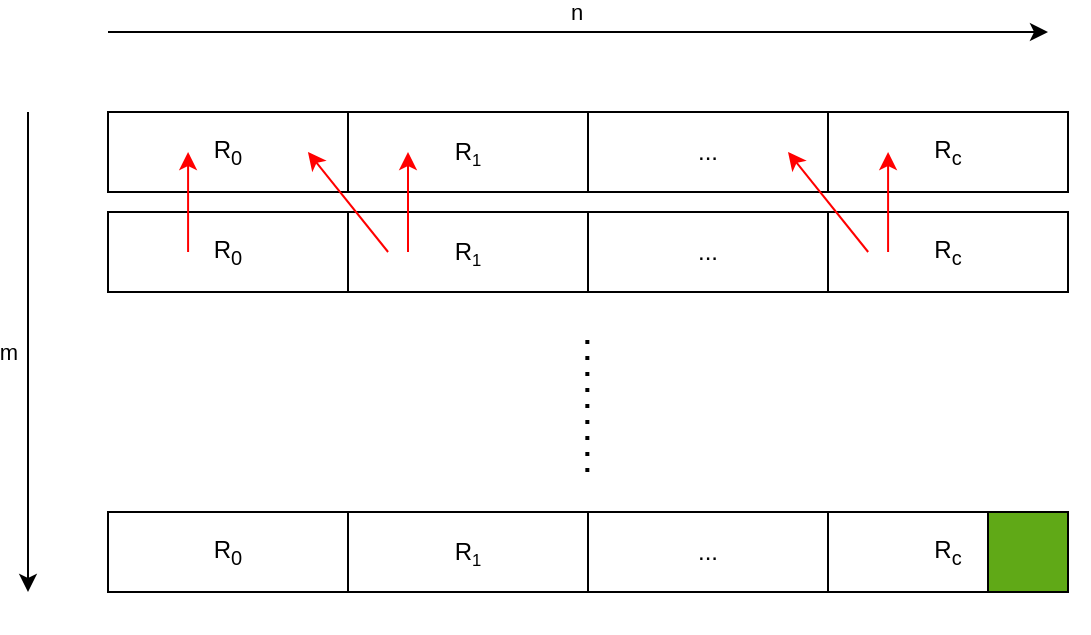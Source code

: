 <mxfile>
    <diagram id="nmQXaIzmKlsxJ4WLejNe" name="Page-1">
        <mxGraphModel dx="1002" dy="700" grid="0" gridSize="10" guides="1" tooltips="1" connect="1" arrows="1" fold="1" page="1" pageScale="1" pageWidth="850" pageHeight="1100" background="none" math="0" shadow="0">
            <root>
                <mxCell id="0"/>
                <mxCell id="1" parent="0"/>
                <mxCell id="11" value="" style="group" parent="1" vertex="1" connectable="0">
                    <mxGeometry x="240" y="290" width="480" height="40" as="geometry"/>
                </mxCell>
                <mxCell id="12" value="R&lt;sub&gt;0&lt;/sub&gt;" style="rounded=0;whiteSpace=wrap;html=1;" parent="11" vertex="1">
                    <mxGeometry width="120" height="40" as="geometry"/>
                </mxCell>
                <mxCell id="13" value="R&lt;span style=&quot;font-size: 10px;&quot;&gt;&lt;sub&gt;1&lt;/sub&gt;&lt;/span&gt;" style="rounded=0;whiteSpace=wrap;html=1;" parent="11" vertex="1">
                    <mxGeometry x="120" width="120" height="40" as="geometry"/>
                </mxCell>
                <mxCell id="14" value="..." style="rounded=0;whiteSpace=wrap;html=1;" parent="11" vertex="1">
                    <mxGeometry x="240" width="120" height="40" as="geometry"/>
                </mxCell>
                <mxCell id="15" value="R&lt;sub&gt;c&lt;/sub&gt;" style="rounded=0;whiteSpace=wrap;html=1;" parent="11" vertex="1">
                    <mxGeometry x="360" width="120" height="40" as="geometry"/>
                </mxCell>
                <mxCell id="16" value="" style="group" parent="1" vertex="1" connectable="0">
                    <mxGeometry x="240" y="440" width="490" height="60" as="geometry"/>
                </mxCell>
                <mxCell id="17" value="R&lt;sub&gt;0&lt;/sub&gt;" style="rounded=0;whiteSpace=wrap;html=1;" parent="16" vertex="1">
                    <mxGeometry width="120" height="40" as="geometry"/>
                </mxCell>
                <mxCell id="18" value="R&lt;span style=&quot;font-size: 10px;&quot;&gt;&lt;sub&gt;1&lt;/sub&gt;&lt;/span&gt;" style="rounded=0;whiteSpace=wrap;html=1;" parent="16" vertex="1">
                    <mxGeometry x="120" width="120" height="40" as="geometry"/>
                </mxCell>
                <mxCell id="19" value="..." style="rounded=0;whiteSpace=wrap;html=1;" parent="16" vertex="1">
                    <mxGeometry x="240" width="120" height="40" as="geometry"/>
                </mxCell>
                <mxCell id="21" value="" style="rounded=0;whiteSpace=wrap;html=1;fillColor=#60a917;fontColor=#ffffff;strokeColor=#2D7600;" parent="16" vertex="1">
                    <mxGeometry x="450" width="30" height="40" as="geometry"/>
                </mxCell>
                <mxCell id="20" value="R&lt;sub&gt;c&lt;/sub&gt;" style="rounded=0;whiteSpace=wrap;html=1;" parent="16" vertex="1">
                    <mxGeometry x="360" width="120" height="40" as="geometry"/>
                </mxCell>
                <mxCell id="22" value="" style="rounded=0;whiteSpace=wrap;html=1;fillColor=#60a917;fontColor=#ffffff;strokeColor=#000000;" parent="16" vertex="1">
                    <mxGeometry x="440" width="40" height="40" as="geometry"/>
                </mxCell>
                <mxCell id="3" value="" style="endArrow=classic;html=1;" parent="1" edge="1">
                    <mxGeometry width="50" height="50" relative="1" as="geometry">
                        <mxPoint x="200" y="240" as="sourcePoint"/>
                        <mxPoint x="200" y="480" as="targetPoint"/>
                    </mxGeometry>
                </mxCell>
                <mxCell id="4" value="m" style="edgeLabel;html=1;align=center;verticalAlign=middle;resizable=0;points=[];" parent="3" vertex="1" connectable="0">
                    <mxGeometry x="0.175" y="-2" relative="1" as="geometry">
                        <mxPoint x="-8" y="-21" as="offset"/>
                    </mxGeometry>
                </mxCell>
                <mxCell id="8" value="" style="endArrow=classic;html=1;" parent="1" edge="1">
                    <mxGeometry width="50" height="50" relative="1" as="geometry">
                        <mxPoint x="240" y="200" as="sourcePoint"/>
                        <mxPoint x="710" y="200" as="targetPoint"/>
                    </mxGeometry>
                </mxCell>
                <mxCell id="9" value="n" style="edgeLabel;html=1;align=center;verticalAlign=middle;resizable=0;points=[];" parent="8" vertex="1" connectable="0">
                    <mxGeometry x="-0.005" relative="1" as="geometry">
                        <mxPoint y="-10" as="offset"/>
                    </mxGeometry>
                </mxCell>
                <mxCell id="10" value="" style="group" parent="1" vertex="1" connectable="0">
                    <mxGeometry x="240" y="240" width="480" height="40" as="geometry"/>
                </mxCell>
                <mxCell id="2" value="R&lt;sub&gt;0&lt;/sub&gt;" style="rounded=0;whiteSpace=wrap;html=1;" parent="10" vertex="1">
                    <mxGeometry width="120" height="40" as="geometry"/>
                </mxCell>
                <mxCell id="5" value="R&lt;span style=&quot;font-size: 10px;&quot;&gt;&lt;sub&gt;1&lt;/sub&gt;&lt;/span&gt;" style="rounded=0;whiteSpace=wrap;html=1;" parent="10" vertex="1">
                    <mxGeometry x="120" width="120" height="40" as="geometry"/>
                </mxCell>
                <mxCell id="6" value="..." style="rounded=0;whiteSpace=wrap;html=1;" parent="10" vertex="1">
                    <mxGeometry x="240" width="120" height="40" as="geometry"/>
                </mxCell>
                <mxCell id="7" value="R&lt;sub&gt;c&lt;/sub&gt;" style="rounded=0;whiteSpace=wrap;html=1;" parent="10" vertex="1">
                    <mxGeometry x="360" width="120" height="40" as="geometry"/>
                </mxCell>
                <mxCell id="30" value="" style="endArrow=classic;html=1;fillColor=#a20025;strokeColor=#FF0000;entryX=0.833;entryY=0.5;entryDx=0;entryDy=0;entryPerimeter=0;exitX=0.167;exitY=0.5;exitDx=0;exitDy=0;exitPerimeter=0;" parent="10" edge="1">
                    <mxGeometry width="50" height="50" relative="1" as="geometry">
                        <mxPoint x="380.08" y="70" as="sourcePoint"/>
                        <mxPoint x="340" y="20" as="targetPoint"/>
                    </mxGeometry>
                </mxCell>
                <mxCell id="31" value="" style="endArrow=classic;html=1;fillColor=#a20025;strokeColor=#FF0000;entryX=0.25;entryY=0.5;entryDx=0;entryDy=0;entryPerimeter=0;exitX=0.25;exitY=0.5;exitDx=0;exitDy=0;exitPerimeter=0;" parent="10" edge="1">
                    <mxGeometry width="50" height="50" relative="1" as="geometry">
                        <mxPoint x="390.04" y="70" as="sourcePoint"/>
                        <mxPoint x="390.04" y="20" as="targetPoint"/>
                        <Array as="points"/>
                    </mxGeometry>
                </mxCell>
                <mxCell id="33" value="" style="endArrow=classic;html=1;fillColor=#a20025;strokeColor=#FF0000;entryX=0.25;entryY=0.5;entryDx=0;entryDy=0;entryPerimeter=0;exitX=0.25;exitY=0.5;exitDx=0;exitDy=0;exitPerimeter=0;" parent="10" edge="1">
                    <mxGeometry width="50" height="50" relative="1" as="geometry">
                        <mxPoint x="40.04" y="70" as="sourcePoint"/>
                        <mxPoint x="40.04" y="20" as="targetPoint"/>
                        <Array as="points"/>
                    </mxGeometry>
                </mxCell>
                <mxCell id="23" value="" style="endArrow=none;dashed=1;html=1;dashPattern=1 3;strokeWidth=2;" parent="1" edge="1">
                    <mxGeometry width="50" height="50" relative="1" as="geometry">
                        <mxPoint x="479.67" y="420" as="sourcePoint"/>
                        <mxPoint x="479.67" y="350" as="targetPoint"/>
                    </mxGeometry>
                </mxCell>
                <mxCell id="27" value="" style="endArrow=classic;html=1;fillColor=#a20025;strokeColor=#FF0000;entryX=0.833;entryY=0.5;entryDx=0;entryDy=0;entryPerimeter=0;exitX=0.167;exitY=0.5;exitDx=0;exitDy=0;exitPerimeter=0;" parent="1" source="13" target="2" edge="1">
                    <mxGeometry width="50" height="50" relative="1" as="geometry">
                        <mxPoint x="360" y="310" as="sourcePoint"/>
                        <mxPoint x="410" y="260" as="targetPoint"/>
                    </mxGeometry>
                </mxCell>
                <mxCell id="25" value="" style="endArrow=classic;html=1;fillColor=#a20025;strokeColor=#FF0000;entryX=0.25;entryY=0.5;entryDx=0;entryDy=0;entryPerimeter=0;exitX=0.25;exitY=0.5;exitDx=0;exitDy=0;exitPerimeter=0;" parent="1" source="13" target="5" edge="1">
                    <mxGeometry width="50" height="50" relative="1" as="geometry">
                        <mxPoint x="440" y="310" as="sourcePoint"/>
                        <mxPoint x="490" y="260" as="targetPoint"/>
                        <Array as="points"/>
                    </mxGeometry>
                </mxCell>
            </root>
        </mxGraphModel>
    </diagram>
</mxfile>
